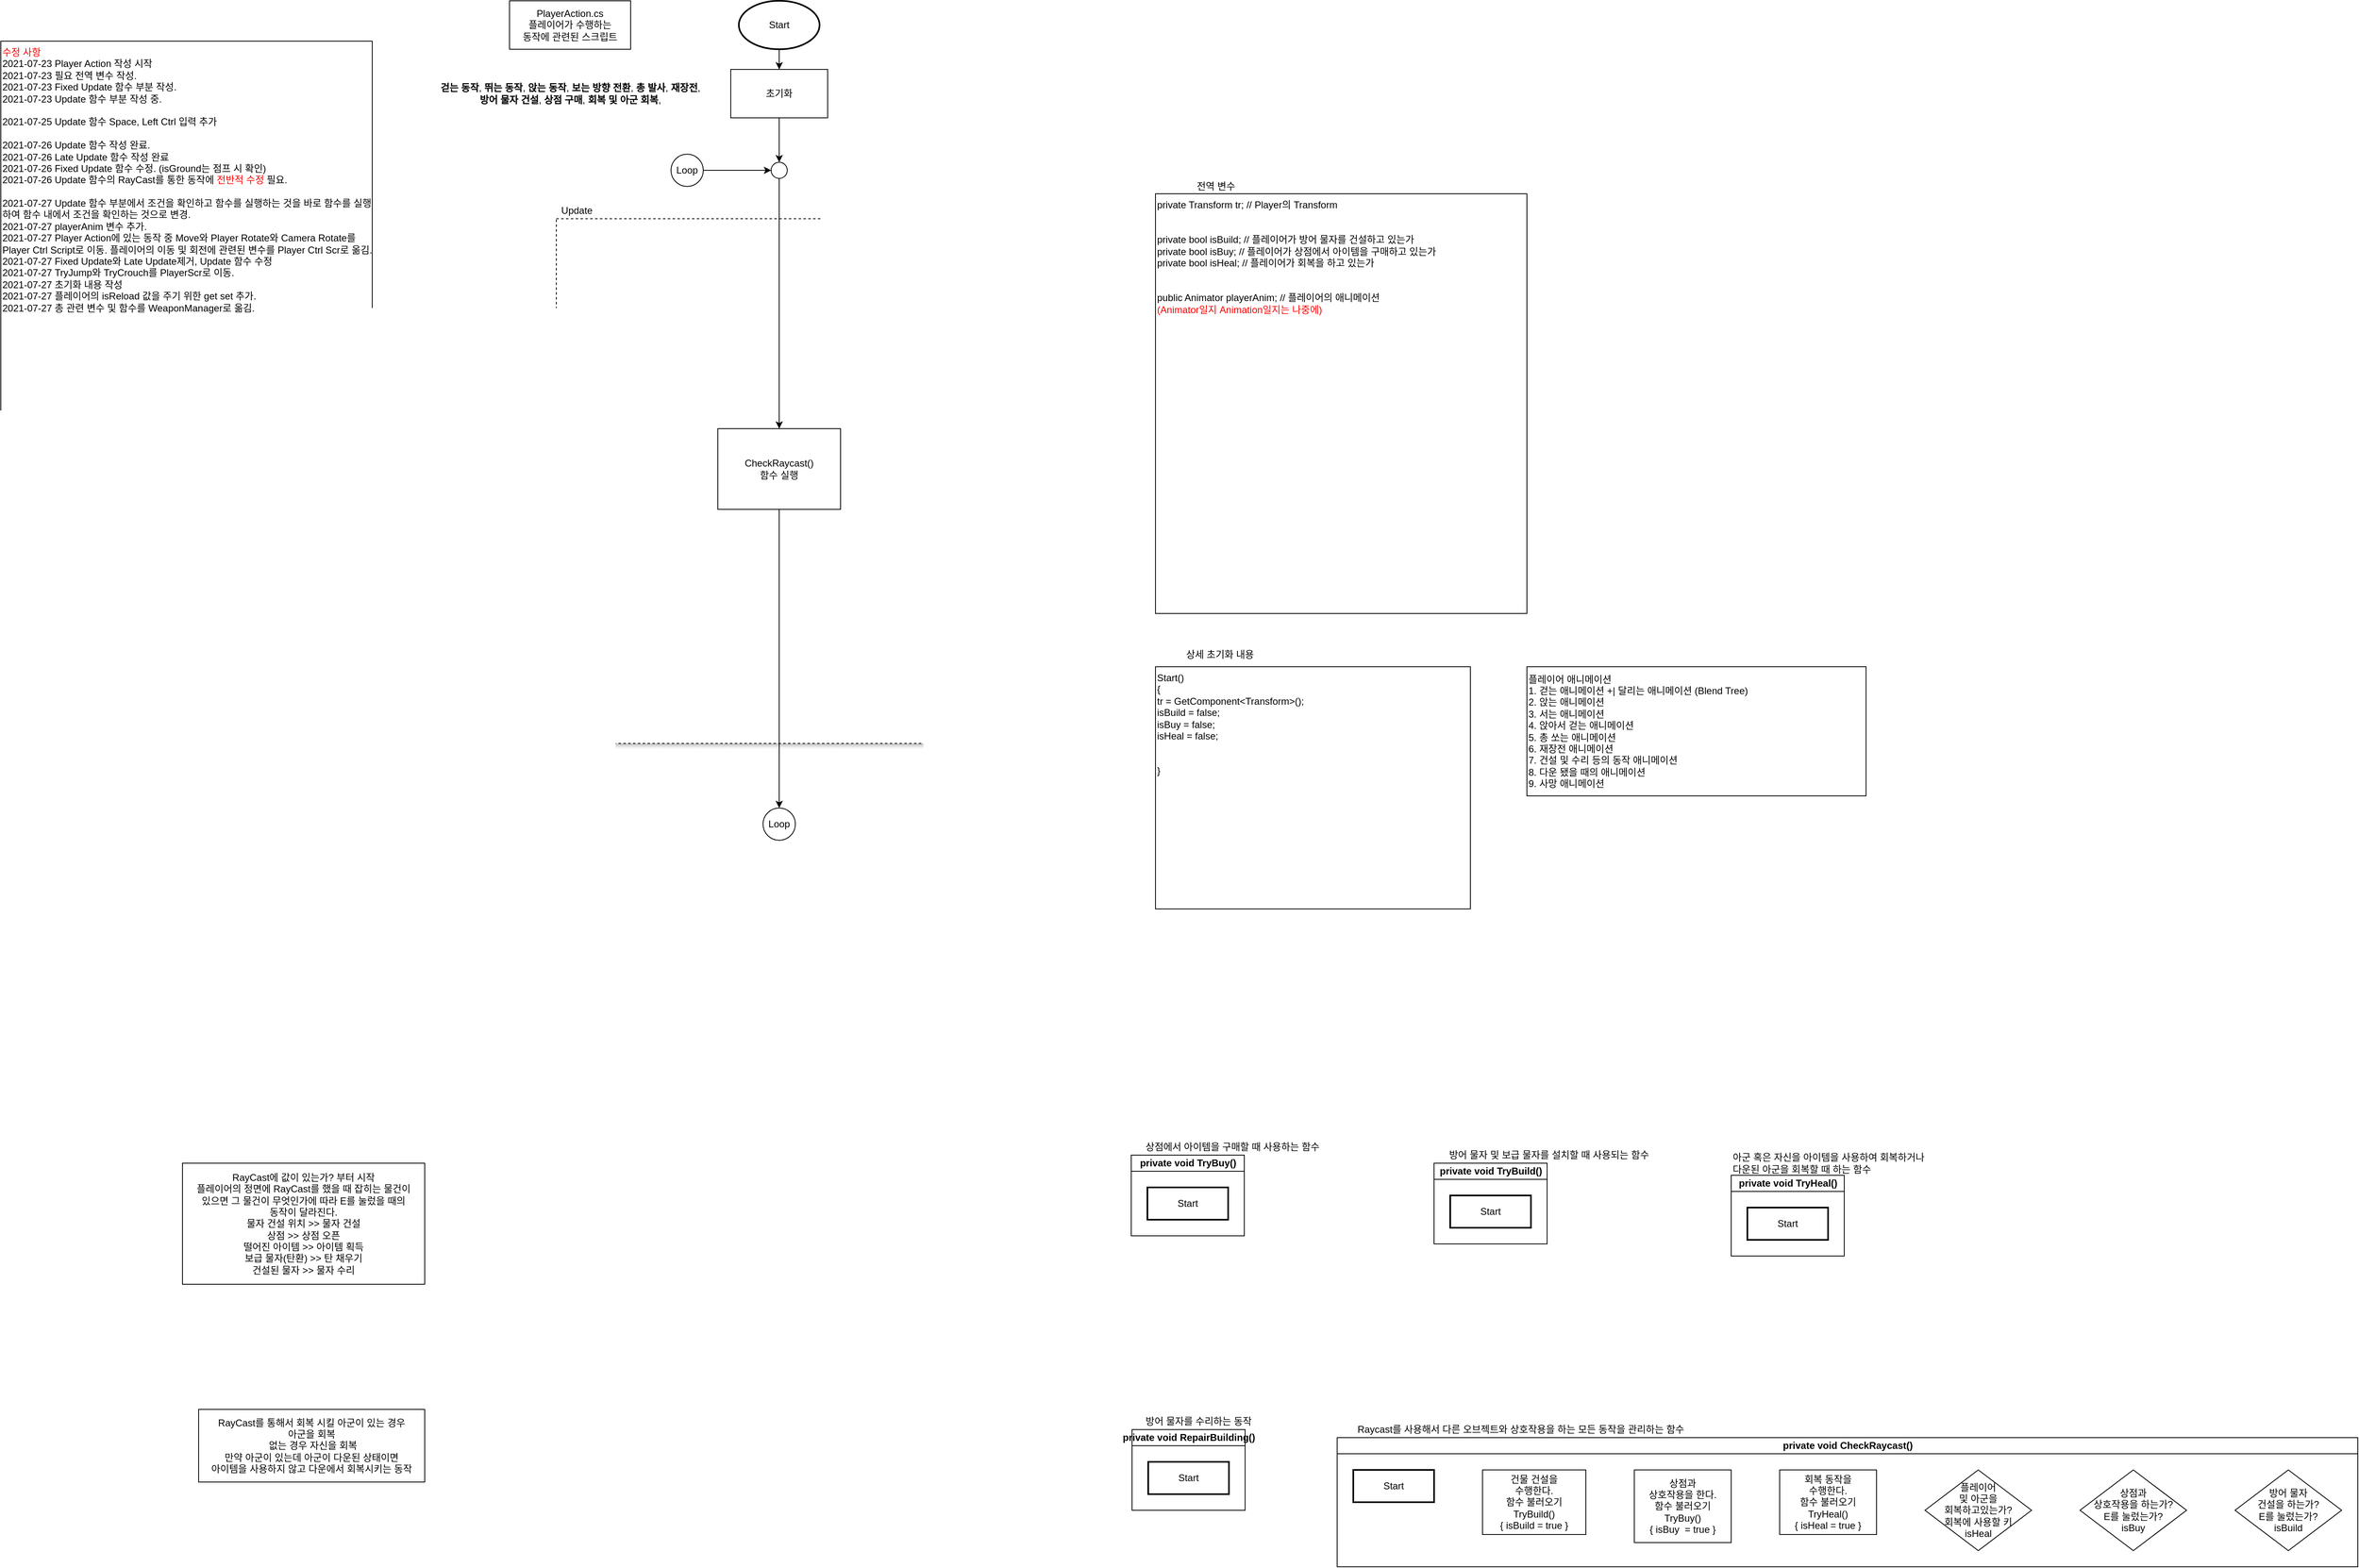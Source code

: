 <mxfile version="13.9.9" type="device"><diagram id="gcYg5MScQfd-dj-vEAPl" name="페이지-1"><mxGraphModel dx="2105" dy="948" grid="1" gridSize="10" guides="1" tooltips="1" connect="1" arrows="1" fold="1" page="1" pageScale="1" pageWidth="827" pageHeight="1169" math="0" shadow="0"><root><mxCell id="0"/><mxCell id="1" parent="0"/><mxCell id="xe-AtEn9VXaDBEAaiWSo-11" value="" style="whiteSpace=wrap;html=1;dashed=1;shadow=1;" parent="1" vertex="1"><mxGeometry x="138" y="300" width="552" height="650" as="geometry"/></mxCell><mxCell id="_ioW42UmflK0iB9-y9uk-1" value="PlayerAction.cs&lt;br&gt;플레이어가 수행하는&lt;br&gt;동작에 관련된 스크립트" style="rounded=0;whiteSpace=wrap;html=1;" parent="1" vertex="1"><mxGeometry x="80" y="30" width="150" height="60" as="geometry"/></mxCell><mxCell id="_ioW42UmflK0iB9-y9uk-3" value="&lt;b&gt;걷는 동작&lt;/b&gt;, &lt;b&gt;뛰는 동작&lt;/b&gt;, &lt;b&gt;앉는 동작&lt;/b&gt;, &lt;b&gt;보는 방향 전환&lt;/b&gt;, &lt;b&gt;총 발사&lt;/b&gt;, &lt;b&gt;재장전&lt;/b&gt;,&lt;br&gt;&lt;b&gt;방어 물자 건설&lt;/b&gt;, &lt;b&gt;상점 구매&lt;/b&gt;, &lt;b&gt;회복 및 아군 회복&lt;/b&gt;," style="text;html=1;align=center;verticalAlign=middle;resizable=0;points=[];autosize=1;" parent="1" vertex="1"><mxGeometry x="-25" y="130" width="360" height="30" as="geometry"/></mxCell><mxCell id="_ioW42UmflK0iB9-y9uk-6" value="" style="edgeStyle=orthogonalEdgeStyle;rounded=0;orthogonalLoop=1;jettySize=auto;html=1;" parent="1" source="_ioW42UmflK0iB9-y9uk-4" target="_ioW42UmflK0iB9-y9uk-5" edge="1"><mxGeometry relative="1" as="geometry"/></mxCell><mxCell id="_ioW42UmflK0iB9-y9uk-4" value="Start" style="strokeWidth=2;html=1;shape=mxgraph.flowchart.start_1;whiteSpace=wrap;" parent="1" vertex="1"><mxGeometry x="364" y="30" width="100" height="60" as="geometry"/></mxCell><mxCell id="T1zvE0pri76RpvXZagD--180" value="" style="edgeStyle=orthogonalEdgeStyle;rounded=0;orthogonalLoop=1;jettySize=auto;html=1;" parent="1" source="_ioW42UmflK0iB9-y9uk-5" target="T1zvE0pri76RpvXZagD--179" edge="1"><mxGeometry relative="1" as="geometry"/></mxCell><mxCell id="_ioW42UmflK0iB9-y9uk-5" value="초기화" style="rounded=0;whiteSpace=wrap;html=1;" parent="1" vertex="1"><mxGeometry x="354" y="115" width="120" height="60" as="geometry"/></mxCell><mxCell id="_ioW42UmflK0iB9-y9uk-7" value="&lt;font color=&quot;#ff0000&quot;&gt;수정 사항&lt;br&gt;&lt;/font&gt;2021-07-23 Player Action 작성 시작&lt;br&gt;2021-07-23 필요 전역 변수 작성.&lt;br&gt;2021-07-23 Fixed Update 함수 부분 작성.&lt;br&gt;2021-07-23 Update 함수 부분 작성 중.&lt;br&gt;&lt;br&gt;2021-07-25 Update 함수 Space, Left Ctrl 입력 추가&lt;br&gt;&lt;br&gt;2021-07-26 Update 함수 작성 완료.&lt;br&gt;2021-07-26 Late Update 함수 작성 완료&lt;br&gt;2021-07-26 Fixed Update 함수 수정. (isGround는 점프 시 확인)&lt;br&gt;2021-07-26 Update 함수의 RayCast를 통한 동작에 &lt;font color=&quot;#ff0000&quot;&gt;전반적 수정&lt;/font&gt; 필요.&lt;br&gt;&lt;br&gt;2021-07-27 Update 함수 부분에서 조건을 확인하고 함수를 실행하는 것을 바로 함수를 실행하여 함수 내에서 조건을 확인하는 것으로 변경.&lt;br&gt;2021-07-27 playerAnim 변수 추가.&lt;br&gt;2021-07-27 Player Action에 있는 동작 중 Move와 Player Rotate와 Camera Rotate를 Player Ctrl Script로 이동. 플레이어의 이동 및 회전에 관련된 변수를 Player Ctrl Scr로 옮김.&lt;br&gt;2021-07-27 Fixed Update와 Late Update제거, Update 함수 수정&lt;br&gt;2021-07-27 TryJump와 TryCrouch를 PlayerScr로 이동.&lt;br&gt;2021-07-27 초기화 내용 작성&lt;br&gt;2021-07-27 플레이어의 isReload 값을 주기 위한 get set 추가.&lt;br&gt;2021-07-27 총 관련 변수 및 함수를 WeaponManager로 옮김." style="rounded=0;whiteSpace=wrap;html=1;align=left;verticalAlign=top;" parent="1" vertex="1"><mxGeometry x="-550" y="80" width="460" height="480" as="geometry"/></mxCell><mxCell id="_ioW42UmflK0iB9-y9uk-8" value="private Transform tr; // Player의 Transform&lt;br&gt;&lt;br&gt;&lt;br&gt;private bool isBuild; // 플레이어가 방어 물자를 건설하고 있는가&lt;br&gt;private bool isBuy; // 플레이어가 상점에서 아이템을 구매하고 있는가&lt;br&gt;private bool isHeal; // 플레이어가 회복을 하고 있는가&lt;br&gt;&lt;br&gt;&lt;br&gt;public Animator playerAnim; // 플레이어의 애니메이션&lt;br&gt;&lt;font color=&quot;#ff0000&quot;&gt;(Animator일지 Animation일지는 나중에)&lt;br&gt;&lt;br&gt;&lt;br&gt;&lt;/font&gt;" style="rounded=0;whiteSpace=wrap;html=1;align=left;verticalAlign=top;" parent="1" vertex="1"><mxGeometry x="880" y="269" width="460" height="520" as="geometry"/></mxCell><mxCell id="_ioW42UmflK0iB9-y9uk-9" value="전역 변수" style="text;html=1;strokeColor=none;fillColor=none;align=center;verticalAlign=middle;whiteSpace=wrap;rounded=0;" parent="1" vertex="1"><mxGeometry x="880" y="250" width="150" height="20" as="geometry"/></mxCell><mxCell id="_ioW42UmflK0iB9-y9uk-10" value="Start()&lt;br&gt;{&lt;br&gt;tr = GetComponent&amp;lt;Transform&amp;gt;();&lt;br&gt;isBuild = false;&lt;br&gt;isBuy = false;&lt;br&gt;isHeal = false;&lt;br&gt;&lt;br&gt;&lt;br&gt;}" style="rounded=0;whiteSpace=wrap;html=1;align=left;verticalAlign=top;" parent="1" vertex="1"><mxGeometry x="880" y="855" width="390" height="300" as="geometry"/></mxCell><mxCell id="_ioW42UmflK0iB9-y9uk-11" value="상세 초기화 내용" style="text;html=1;strokeColor=none;fillColor=none;align=center;verticalAlign=middle;whiteSpace=wrap;rounded=0;" parent="1" vertex="1"><mxGeometry x="880" y="830" width="160" height="20" as="geometry"/></mxCell><mxCell id="xe-AtEn9VXaDBEAaiWSo-13" value="Update" style="text;html=1;align=center;verticalAlign=middle;resizable=0;points=[];autosize=1;" parent="1" vertex="1"><mxGeometry x="138" y="280" width="50" height="20" as="geometry"/></mxCell><mxCell id="xe-AtEn9VXaDBEAaiWSo-30" value="Loop" style="ellipse;whiteSpace=wrap;html=1;aspect=fixed;shadow=0;" parent="1" vertex="1"><mxGeometry x="394" y="1030" width="40" height="40" as="geometry"/></mxCell><mxCell id="xe-AtEn9VXaDBEAaiWSo-76" value="private void TryBuild()" style="swimlane;html=1;startSize=20;horizontal=1;childLayout=flowLayout;flowOrientation=north;resizable=0;interRankCellSpacing=50;containerType=tree;shadow=0;" parent="1" vertex="1"><mxGeometry x="1225" y="1470" width="140" height="100" as="geometry"/></mxCell><mxCell id="xe-AtEn9VXaDBEAaiWSo-77" value="Start" style="strokeWidth=2;whiteSpace=wrap;html=1;" parent="xe-AtEn9VXaDBEAaiWSo-76" vertex="1"><mxGeometry x="20" y="40" width="100" height="40" as="geometry"/></mxCell><mxCell id="xe-AtEn9VXaDBEAaiWSo-86" value="private void TryBuy()" style="swimlane;html=1;startSize=20;horizontal=1;childLayout=flowLayout;flowOrientation=north;resizable=0;interRankCellSpacing=50;containerType=tree;shadow=0;" parent="1" vertex="1"><mxGeometry x="850" y="1460" width="140" height="100" as="geometry"/></mxCell><mxCell id="xe-AtEn9VXaDBEAaiWSo-87" value="Start" style="strokeWidth=2;whiteSpace=wrap;html=1;" parent="xe-AtEn9VXaDBEAaiWSo-86" vertex="1"><mxGeometry x="20" y="40" width="100" height="40" as="geometry"/></mxCell><mxCell id="xe-AtEn9VXaDBEAaiWSo-95" value="private void TryHeal()" style="swimlane;html=1;startSize=20;horizontal=1;childLayout=flowLayout;flowOrientation=north;resizable=0;interRankCellSpacing=50;containerType=tree;shadow=0;" parent="1" vertex="1"><mxGeometry x="1593" y="1485" width="140" height="100" as="geometry"/></mxCell><mxCell id="xe-AtEn9VXaDBEAaiWSo-96" value="Start" style="strokeWidth=2;whiteSpace=wrap;html=1;" parent="xe-AtEn9VXaDBEAaiWSo-95" vertex="1"><mxGeometry x="20" y="40" width="100" height="40" as="geometry"/></mxCell><mxCell id="OdpfLfgdRfz6V9M-bDRW-4" value="RayCast에 값이 있는가? 부터 시작&lt;br&gt;플레이어의 정면에 RayCast를 했을 때 잡히는 물건이&lt;br&gt;있으면 그 물건이 무엇인가에 따라 E를 눌렀을 때의&lt;br&gt;동작이 달라진다.&lt;br&gt;물자 건설 위치 &amp;gt;&amp;gt; 물자 건설&lt;br&gt;상점 &amp;gt;&amp;gt; 상점 오픈&lt;br&gt;떨어진 아이템 &amp;gt;&amp;gt; 아이템 획득&lt;br&gt;보급 물자(탄환) &amp;gt;&amp;gt; 탄 채우기&lt;br&gt;건설된 물자 &amp;gt;&amp;gt; 물자 수리&lt;br&gt;" style="rounded=0;whiteSpace=wrap;html=1;" parent="1" vertex="1"><mxGeometry x="-325" y="1470" width="300" height="150" as="geometry"/></mxCell><mxCell id="OdpfLfgdRfz6V9M-bDRW-10" value="RayCast를 통해서 회복 시킬 아군이 있는 경우&lt;br&gt;아군을 회복&lt;br&gt;&amp;nbsp;없는 경우 자신을 회복&lt;br&gt;만약 아군이 있는데 아군이 다운된 상태이면&lt;br&gt;아이템을 사용하지 않고 다운에서 회복시키는 동작" style="whiteSpace=wrap;html=1;" parent="1" vertex="1"><mxGeometry x="-305" y="1775" width="280" height="90" as="geometry"/></mxCell><mxCell id="T1zvE0pri76RpvXZagD--9" value="private void CheckRaycast()" style="swimlane;html=1;startSize=20;horizontal=1;childLayout=flowLayout;flowOrientation=north;resizable=0;interRankCellSpacing=50;containerType=tree;shadow=0;" parent="1" vertex="1"><mxGeometry x="1105" y="1810" width="1264" height="160" as="geometry"/></mxCell><mxCell id="T1zvE0pri76RpvXZagD--10" value="Start" style="strokeWidth=2;whiteSpace=wrap;html=1;" parent="T1zvE0pri76RpvXZagD--9" vertex="1"><mxGeometry x="20" y="40" width="100" height="40" as="geometry"/></mxCell><mxCell id="qdVA1ZoF8UaXx0op5LXv-15" value="건물 건설을&lt;br&gt;수행한다.&lt;br&gt;함수 불러오기&lt;br&gt;TryBuild()&lt;br&gt;{ isBuild = true }" style="whiteSpace=wrap;html=1;rounded=0;" parent="T1zvE0pri76RpvXZagD--9" vertex="1"><mxGeometry x="180" y="40" width="128" height="80" as="geometry"/></mxCell><mxCell id="xe-AtEn9VXaDBEAaiWSo-5" value="상점과&lt;br&gt;상호작용을 한다.&lt;br&gt;함수 불러오기&lt;br&gt;TryBuy()&lt;br&gt;{ isBuy&amp;nbsp; = true }" style="whiteSpace=wrap;html=1;rounded=0;" parent="T1zvE0pri76RpvXZagD--9" vertex="1"><mxGeometry x="368" y="40" width="120" height="90" as="geometry"/></mxCell><mxCell id="xe-AtEn9VXaDBEAaiWSo-8" value="회복 동작을&lt;br&gt;수행한다.&lt;br&gt;함수 불러오기&lt;br&gt;TryHeal()&lt;br&gt;{ isHeal = true }" style="whiteSpace=wrap;html=1;rounded=0;" parent="T1zvE0pri76RpvXZagD--9" vertex="1"><mxGeometry x="548" y="40" width="120" height="80" as="geometry"/></mxCell><mxCell id="xe-AtEn9VXaDBEAaiWSo-3" value="플레이어&lt;br&gt;및 아군을&lt;br&gt;회복하고있는가?&lt;br&gt;회복에 사용할 키&lt;br&gt;isHeal&lt;br&gt;" style="rhombus;whiteSpace=wrap;html=1;rounded=0;" parent="T1zvE0pri76RpvXZagD--9" vertex="1"><mxGeometry x="728" y="40" width="132" height="100" as="geometry"/></mxCell><mxCell id="qdVA1ZoF8UaXx0op5LXv-13" value="상점과&lt;br&gt;상호작용을 하는가?&lt;br&gt;E를 눌렀는가?&lt;br&gt;isBuy" style="rhombus;whiteSpace=wrap;html=1;rounded=0;" parent="T1zvE0pri76RpvXZagD--9" vertex="1"><mxGeometry x="920" y="40" width="132" height="100" as="geometry"/></mxCell><mxCell id="qdVA1ZoF8UaXx0op5LXv-11" value="방어 물자&lt;br&gt;건설을 하는가?&lt;br&gt;E를 눌렀는가?&lt;br&gt;isBuild" style="rhombus;whiteSpace=wrap;html=1;rounded=0;" parent="T1zvE0pri76RpvXZagD--9" vertex="1"><mxGeometry x="1112" y="40" width="132" height="100" as="geometry"/></mxCell><mxCell id="T1zvE0pri76RpvXZagD--185" style="edgeStyle=orthogonalEdgeStyle;rounded=0;orthogonalLoop=1;jettySize=auto;html=1;entryX=0.5;entryY=0;entryDx=0;entryDy=0;" parent="1" source="T1zvE0pri76RpvXZagD--11" target="xe-AtEn9VXaDBEAaiWSo-30" edge="1"><mxGeometry relative="1" as="geometry"/></mxCell><mxCell id="T1zvE0pri76RpvXZagD--11" value="CheckRaycast()&lt;br&gt;함수 실행" style="whiteSpace=wrap;html=1;" parent="1" vertex="1"><mxGeometry x="338" y="560" width="152" height="100" as="geometry"/></mxCell><mxCell id="T1zvE0pri76RpvXZagD--14" value="private void RepairBuilding()" style="swimlane;html=1;startSize=20;horizontal=1;childLayout=flowLayout;flowOrientation=north;resizable=0;interRankCellSpacing=50;containerType=tree;shadow=0;" parent="1" vertex="1"><mxGeometry x="851" y="1800" width="140" height="100" as="geometry"/></mxCell><mxCell id="T1zvE0pri76RpvXZagD--15" value="Start" style="strokeWidth=2;whiteSpace=wrap;html=1;" parent="T1zvE0pri76RpvXZagD--14" vertex="1"><mxGeometry x="20" y="40" width="100" height="40" as="geometry"/></mxCell><mxCell id="T1zvE0pri76RpvXZagD--20" value="방어 물자를 수리하는 동작" style="text;html=1;align=center;verticalAlign=middle;resizable=0;points=[];autosize=1;" parent="1" vertex="1"><mxGeometry x="853" y="1780" width="160" height="20" as="geometry"/></mxCell><mxCell id="T1zvE0pri76RpvXZagD--24" value="&lt;span&gt;Raycast를 사용해서&amp;nbsp;&lt;/span&gt;&lt;span&gt;다른 오브젝트와&amp;nbsp;&lt;/span&gt;&lt;span&gt;상호작용을 하는&amp;nbsp;&lt;/span&gt;&lt;span&gt;모든 동작을 관리하는&amp;nbsp;&lt;/span&gt;&lt;span&gt;함수&lt;/span&gt;" style="text;html=1;align=center;verticalAlign=middle;resizable=0;points=[];autosize=1;" parent="1" vertex="1"><mxGeometry x="1107" y="1790" width="450" height="20" as="geometry"/></mxCell><mxCell id="T1zvE0pri76RpvXZagD--25" value="상점에서 아이템을 구매할 때 사용하는 함수" style="text;html=1;align=center;verticalAlign=middle;resizable=0;points=[];autosize=1;" parent="1" vertex="1"><mxGeometry x="850" y="1440" width="250" height="20" as="geometry"/></mxCell><mxCell id="T1zvE0pri76RpvXZagD--26" value="아군 혹은 자신을 아이템을 사용하여 회복하거나&lt;br&gt;다운된 아군을 회복할 때 하는 함수" style="text;html=1;align=left;verticalAlign=middle;resizable=0;points=[];autosize=1;" parent="1" vertex="1"><mxGeometry x="1593" y="1455" width="270" height="30" as="geometry"/></mxCell><mxCell id="T1zvE0pri76RpvXZagD--27" value="방어 물자 및 보급 물자를 설치할 때 사용되는 함수" style="text;html=1;align=center;verticalAlign=middle;resizable=0;points=[];autosize=1;" parent="1" vertex="1"><mxGeometry x="1227" y="1450" width="280" height="20" as="geometry"/></mxCell><mxCell id="T1zvE0pri76RpvXZagD--154" value="플레이어 애니메이션&lt;br&gt;1. 걷는 애니메이션 +| 달리는 애니메이션 (Blend Tree)&lt;br&gt;2. 앉는 애니메이션&lt;br&gt;3. 서는 애니메이션&lt;br&gt;4. 앉아서 걷는 애니메이션&lt;br&gt;5. 총 쏘는 애니메이션&lt;br&gt;6. 재장전 애니메이션&lt;br&gt;7. 건설 및 수리 등의 동작 애니메이션&lt;br&gt;8. 다운 됐을 때의 애니메이션&lt;br&gt;9. 사망 애니메이션" style="whiteSpace=wrap;html=1;align=left;" parent="1" vertex="1"><mxGeometry x="1340" y="855" width="420" height="160" as="geometry"/></mxCell><mxCell id="T1zvE0pri76RpvXZagD--172" value="" style="edgeStyle=orthogonalEdgeStyle;rounded=0;orthogonalLoop=1;jettySize=auto;html=1;" parent="1" edge="1"><mxGeometry relative="1" as="geometry"><mxPoint x="1870" y="2240" as="sourcePoint"/></mxGeometry></mxCell><mxCell id="T1zvE0pri76RpvXZagD--181" value="" style="edgeStyle=orthogonalEdgeStyle;rounded=0;orthogonalLoop=1;jettySize=auto;html=1;entryX=0.5;entryY=0;entryDx=0;entryDy=0;" parent="1" source="T1zvE0pri76RpvXZagD--179" target="T1zvE0pri76RpvXZagD--11" edge="1"><mxGeometry relative="1" as="geometry"><mxPoint x="414" y="400.0" as="targetPoint"/></mxGeometry></mxCell><mxCell id="T1zvE0pri76RpvXZagD--179" value="" style="ellipse;whiteSpace=wrap;html=1;aspect=fixed;align=left;" parent="1" vertex="1"><mxGeometry x="404" y="230" width="20" height="20" as="geometry"/></mxCell><mxCell id="T1zvE0pri76RpvXZagD--183" value="" style="edgeStyle=orthogonalEdgeStyle;rounded=0;orthogonalLoop=1;jettySize=auto;html=1;" parent="1" source="T1zvE0pri76RpvXZagD--182" target="T1zvE0pri76RpvXZagD--179" edge="1"><mxGeometry relative="1" as="geometry"/></mxCell><mxCell id="T1zvE0pri76RpvXZagD--182" value="Loop" style="ellipse;whiteSpace=wrap;html=1;aspect=fixed;align=center;" parent="1" vertex="1"><mxGeometry x="280" y="220" width="40" height="40" as="geometry"/></mxCell></root></mxGraphModel></diagram></mxfile>
